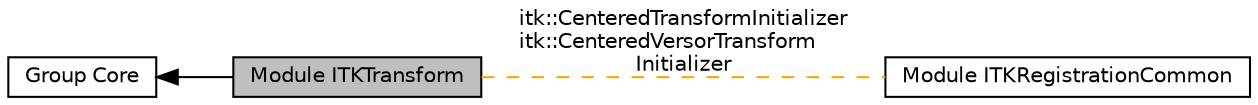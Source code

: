 digraph "Module ITKTransform"
{
  edge [fontname="Helvetica",fontsize="10",labelfontname="Helvetica",labelfontsize="10"];
  node [fontname="Helvetica",fontsize="10",shape=box];
  rankdir=LR;
  Node2 [label="Group Core",height=0.2,width=0.4,color="black", fillcolor="white", style="filled",URL="$group__Group-Core.html",tooltip=" "];
  Node3 [label="Module ITKRegistrationCommon",height=0.2,width=0.4,color="black", fillcolor="white", style="filled",URL="$group__ITKRegistrationCommon.html",tooltip=" "];
  Node1 [label="Module ITKTransform",height=0.2,width=0.4,color="black", fillcolor="grey75", style="filled", fontcolor="black",tooltip=" "];
  Node2->Node1 [shape=plaintext, dir="back", style="solid"];
  Node1->Node3 [shape=plaintext, label="itk::CenteredTransformInitializer\nitk::CenteredVersorTransform\lInitializer", color="orange", dir="none", style="dashed"];
}
